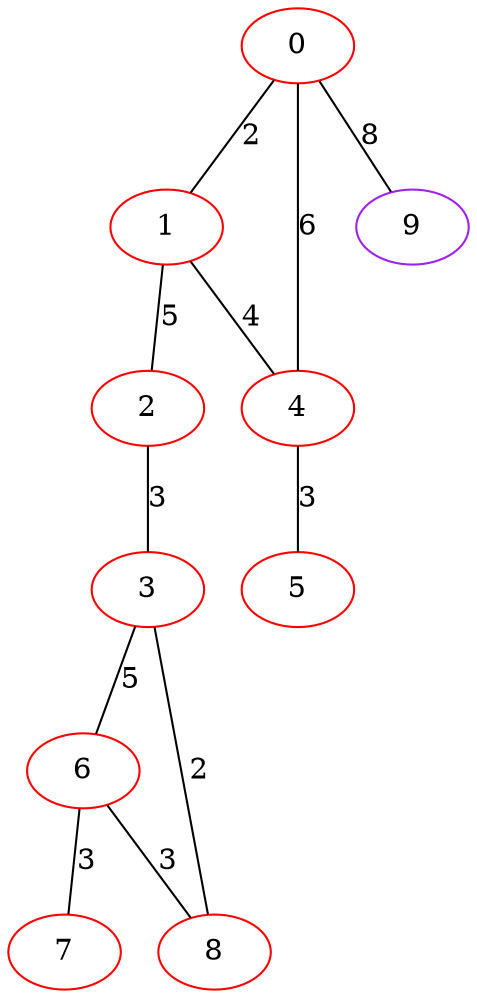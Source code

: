 graph "" {
0 [color=red, weight=1];
1 [color=red, weight=1];
2 [color=red, weight=1];
3 [color=red, weight=1];
4 [color=red, weight=1];
5 [color=red, weight=1];
6 [color=red, weight=1];
7 [color=red, weight=1];
8 [color=red, weight=1];
9 [color=purple, weight=4];
0 -- 1  [key=0, label=2];
0 -- 4  [key=0, label=6];
0 -- 9  [key=0, label=8];
1 -- 2  [key=0, label=5];
1 -- 4  [key=0, label=4];
2 -- 3  [key=0, label=3];
3 -- 8  [key=0, label=2];
3 -- 6  [key=0, label=5];
4 -- 5  [key=0, label=3];
6 -- 8  [key=0, label=3];
6 -- 7  [key=0, label=3];
}
